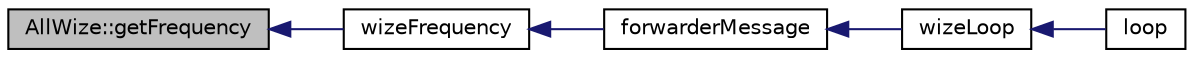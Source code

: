 digraph "AllWize::getFrequency"
{
  edge [fontname="Helvetica",fontsize="10",labelfontname="Helvetica",labelfontsize="10"];
  node [fontname="Helvetica",fontsize="10",shape=record];
  rankdir="LR";
  Node962 [label="AllWize::getFrequency",height=0.2,width=0.4,color="black", fillcolor="grey75", style="filled", fontcolor="black"];
  Node962 -> Node963 [dir="back",color="midnightblue",fontsize="10",style="solid",fontname="Helvetica"];
  Node963 [label="wizeFrequency",height=0.2,width=0.4,color="black", fillcolor="white", style="filled",URL="$wize_8h.html#a253b90fdb1262250343adfe88e32779b"];
  Node963 -> Node964 [dir="back",color="midnightblue",fontsize="10",style="solid",fontname="Helvetica"];
  Node964 [label="forwarderMessage",height=0.2,width=0.4,color="black", fillcolor="white", style="filled",URL="$forwarder_8h.html#a5259acd604e9c3f80400191241404628"];
  Node964 -> Node965 [dir="back",color="midnightblue",fontsize="10",style="solid",fontname="Helvetica"];
  Node965 [label="wizeLoop",height=0.2,width=0.4,color="black", fillcolor="white", style="filled",URL="$wize_8h.html#af9253c855c25f3da04c29b2dbcda1ebd"];
  Node965 -> Node966 [dir="back",color="midnightblue",fontsize="10",style="solid",fontname="Helvetica"];
  Node966 [label="loop",height=0.2,width=0.4,color="black", fillcolor="white", style="filled",URL="$main_8cpp.html#afe461d27b9c48d5921c00d521181f12f"];
}
